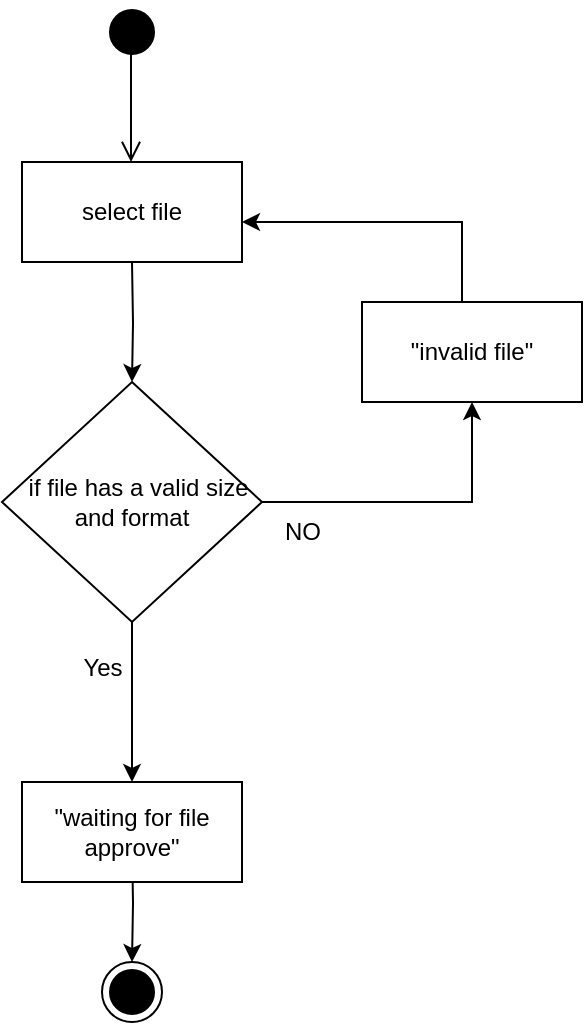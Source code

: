 <mxfile version="22.1.11" type="device">
  <diagram name="Page-1" id="csXSxA2HB7YrLGj7g7Iz">
    <mxGraphModel dx="1098" dy="648" grid="1" gridSize="10" guides="1" tooltips="1" connect="1" arrows="1" fold="1" page="1" pageScale="1" pageWidth="850" pageHeight="1100" math="0" shadow="0">
      <root>
        <mxCell id="0" />
        <mxCell id="1" parent="0" />
        <mxCell id="nCNzEroJdDhxb3T5UtPX-1" value="" style="ellipse;html=1;shape=endState;fillColor=#000000;strokeColor=#000000;" parent="1" vertex="1">
          <mxGeometry x="370" y="660" width="30" height="30" as="geometry" />
        </mxCell>
        <mxCell id="nCNzEroJdDhxb3T5UtPX-2" value="" style="ellipse;html=1;shape=startState;fillColor=#000000;strokeColor=#000000;" parent="1" vertex="1">
          <mxGeometry x="370" y="180" width="30" height="30" as="geometry" />
        </mxCell>
        <mxCell id="nCNzEroJdDhxb3T5UtPX-10" value="" style="edgeStyle=orthogonalEdgeStyle;rounded=0;orthogonalLoop=1;jettySize=auto;html=1;" parent="1" target="nCNzEroJdDhxb3T5UtPX-9" edge="1">
          <mxGeometry relative="1" as="geometry">
            <mxPoint x="385" y="310" as="sourcePoint" />
          </mxGeometry>
        </mxCell>
        <mxCell id="nCNzEroJdDhxb3T5UtPX-12" value="" style="edgeStyle=orthogonalEdgeStyle;rounded=0;orthogonalLoop=1;jettySize=auto;html=1;" parent="1" source="nCNzEroJdDhxb3T5UtPX-9" edge="1">
          <mxGeometry relative="1" as="geometry">
            <mxPoint x="385" y="570" as="targetPoint" />
          </mxGeometry>
        </mxCell>
        <mxCell id="nCNzEroJdDhxb3T5UtPX-20" style="edgeStyle=orthogonalEdgeStyle;rounded=0;orthogonalLoop=1;jettySize=auto;html=1;exitX=0.5;exitY=0;exitDx=0;exitDy=0;" parent="1" target="rivdUNNhKPkgsadYxy7a-1" edge="1">
          <mxGeometry relative="1" as="geometry">
            <Array as="points">
              <mxPoint x="550" y="340" />
              <mxPoint x="550" y="290" />
            </Array>
            <mxPoint x="537.5" y="340" as="sourcePoint" />
            <mxPoint x="455" y="290" as="targetPoint" />
          </mxGeometry>
        </mxCell>
        <mxCell id="nCNzEroJdDhxb3T5UtPX-24" style="edgeStyle=orthogonalEdgeStyle;rounded=0;orthogonalLoop=1;jettySize=auto;html=1;entryX=0.5;entryY=1;entryDx=0;entryDy=0;" parent="1" source="nCNzEroJdDhxb3T5UtPX-9" target="rivdUNNhKPkgsadYxy7a-3" edge="1">
          <mxGeometry relative="1" as="geometry">
            <mxPoint x="537.5" y="380" as="targetPoint" />
          </mxGeometry>
        </mxCell>
        <mxCell id="nCNzEroJdDhxb3T5UtPX-9" value="&amp;nbsp; if file has a valid size and format" style="rhombus;whiteSpace=wrap;html=1;" parent="1" vertex="1">
          <mxGeometry x="320" y="370" width="130" height="120" as="geometry" />
        </mxCell>
        <mxCell id="nCNzEroJdDhxb3T5UtPX-17" style="edgeStyle=orthogonalEdgeStyle;rounded=0;orthogonalLoop=1;jettySize=auto;html=1;entryX=0.5;entryY=0;entryDx=0;entryDy=0;" parent="1" target="nCNzEroJdDhxb3T5UtPX-1" edge="1">
          <mxGeometry relative="1" as="geometry">
            <mxPoint x="385" y="600" as="sourcePoint" />
          </mxGeometry>
        </mxCell>
        <mxCell id="nCNzEroJdDhxb3T5UtPX-18" value="Yes" style="text;html=1;align=center;verticalAlign=middle;resizable=0;points=[];autosize=1;strokeColor=none;fillColor=none;" parent="1" vertex="1">
          <mxGeometry x="350" y="498" width="40" height="30" as="geometry" />
        </mxCell>
        <mxCell id="nCNzEroJdDhxb3T5UtPX-21" value="NO" style="text;html=1;align=center;verticalAlign=middle;resizable=0;points=[];autosize=1;strokeColor=none;fillColor=none;" parent="1" vertex="1">
          <mxGeometry x="450" y="430" width="40" height="30" as="geometry" />
        </mxCell>
        <mxCell id="rivdUNNhKPkgsadYxy7a-1" value="select file" style="html=1;whiteSpace=wrap;" parent="1" vertex="1">
          <mxGeometry x="330" y="260" width="110" height="50" as="geometry" />
        </mxCell>
        <mxCell id="rivdUNNhKPkgsadYxy7a-2" value="" style="edgeStyle=orthogonalEdgeStyle;html=1;verticalAlign=bottom;endArrow=open;endSize=8;strokeColor=#000000;rounded=0;" parent="1" edge="1">
          <mxGeometry relative="1" as="geometry">
            <mxPoint x="384.5" y="260" as="targetPoint" />
            <mxPoint x="384.5" y="200" as="sourcePoint" />
          </mxGeometry>
        </mxCell>
        <mxCell id="rivdUNNhKPkgsadYxy7a-3" value="&quot;invalid file&quot;" style="html=1;whiteSpace=wrap;" parent="1" vertex="1">
          <mxGeometry x="500" y="330" width="110" height="50" as="geometry" />
        </mxCell>
        <mxCell id="rivdUNNhKPkgsadYxy7a-4" value="&quot;waiting for file approve&quot;" style="html=1;whiteSpace=wrap;" parent="1" vertex="1">
          <mxGeometry x="330" y="570" width="110" height="50" as="geometry" />
        </mxCell>
      </root>
    </mxGraphModel>
  </diagram>
</mxfile>

